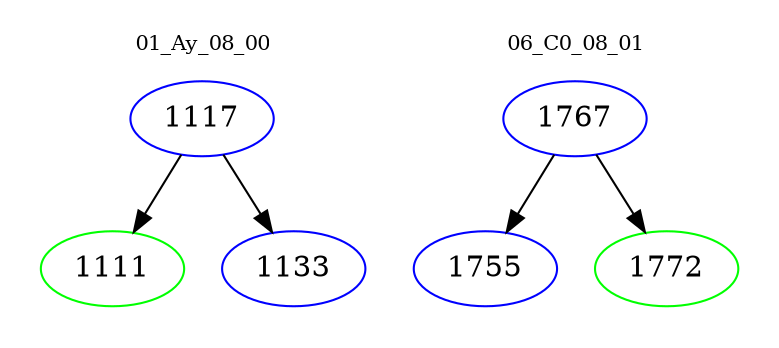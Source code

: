 digraph{
subgraph cluster_0 {
color = white
label = "01_Ay_08_00";
fontsize=10;
T0_1117 [label="1117", color="blue"]
T0_1117 -> T0_1111 [color="black"]
T0_1111 [label="1111", color="green"]
T0_1117 -> T0_1133 [color="black"]
T0_1133 [label="1133", color="blue"]
}
subgraph cluster_1 {
color = white
label = "06_C0_08_01";
fontsize=10;
T1_1767 [label="1767", color="blue"]
T1_1767 -> T1_1755 [color="black"]
T1_1755 [label="1755", color="blue"]
T1_1767 -> T1_1772 [color="black"]
T1_1772 [label="1772", color="green"]
}
}
